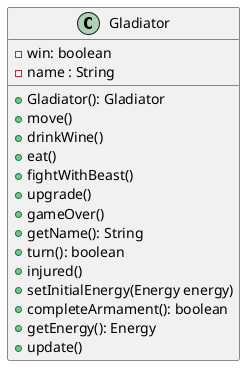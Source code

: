 @startuml
class Gladiator {
    -win: boolean 
    -name : String
    +Gladiator(): Gladiator
    +move()
    +drinkWine()
    +eat()
    +fightWithBeast()
    +upgrade()
    +gameOver()
    +getName(): String
    +turn(): boolean
    +injured()
    +setInitialEnergy(Energy energy)
    +completeArmament(): boolean
    +getEnergy(): Energy
    +update()

}
@enduml